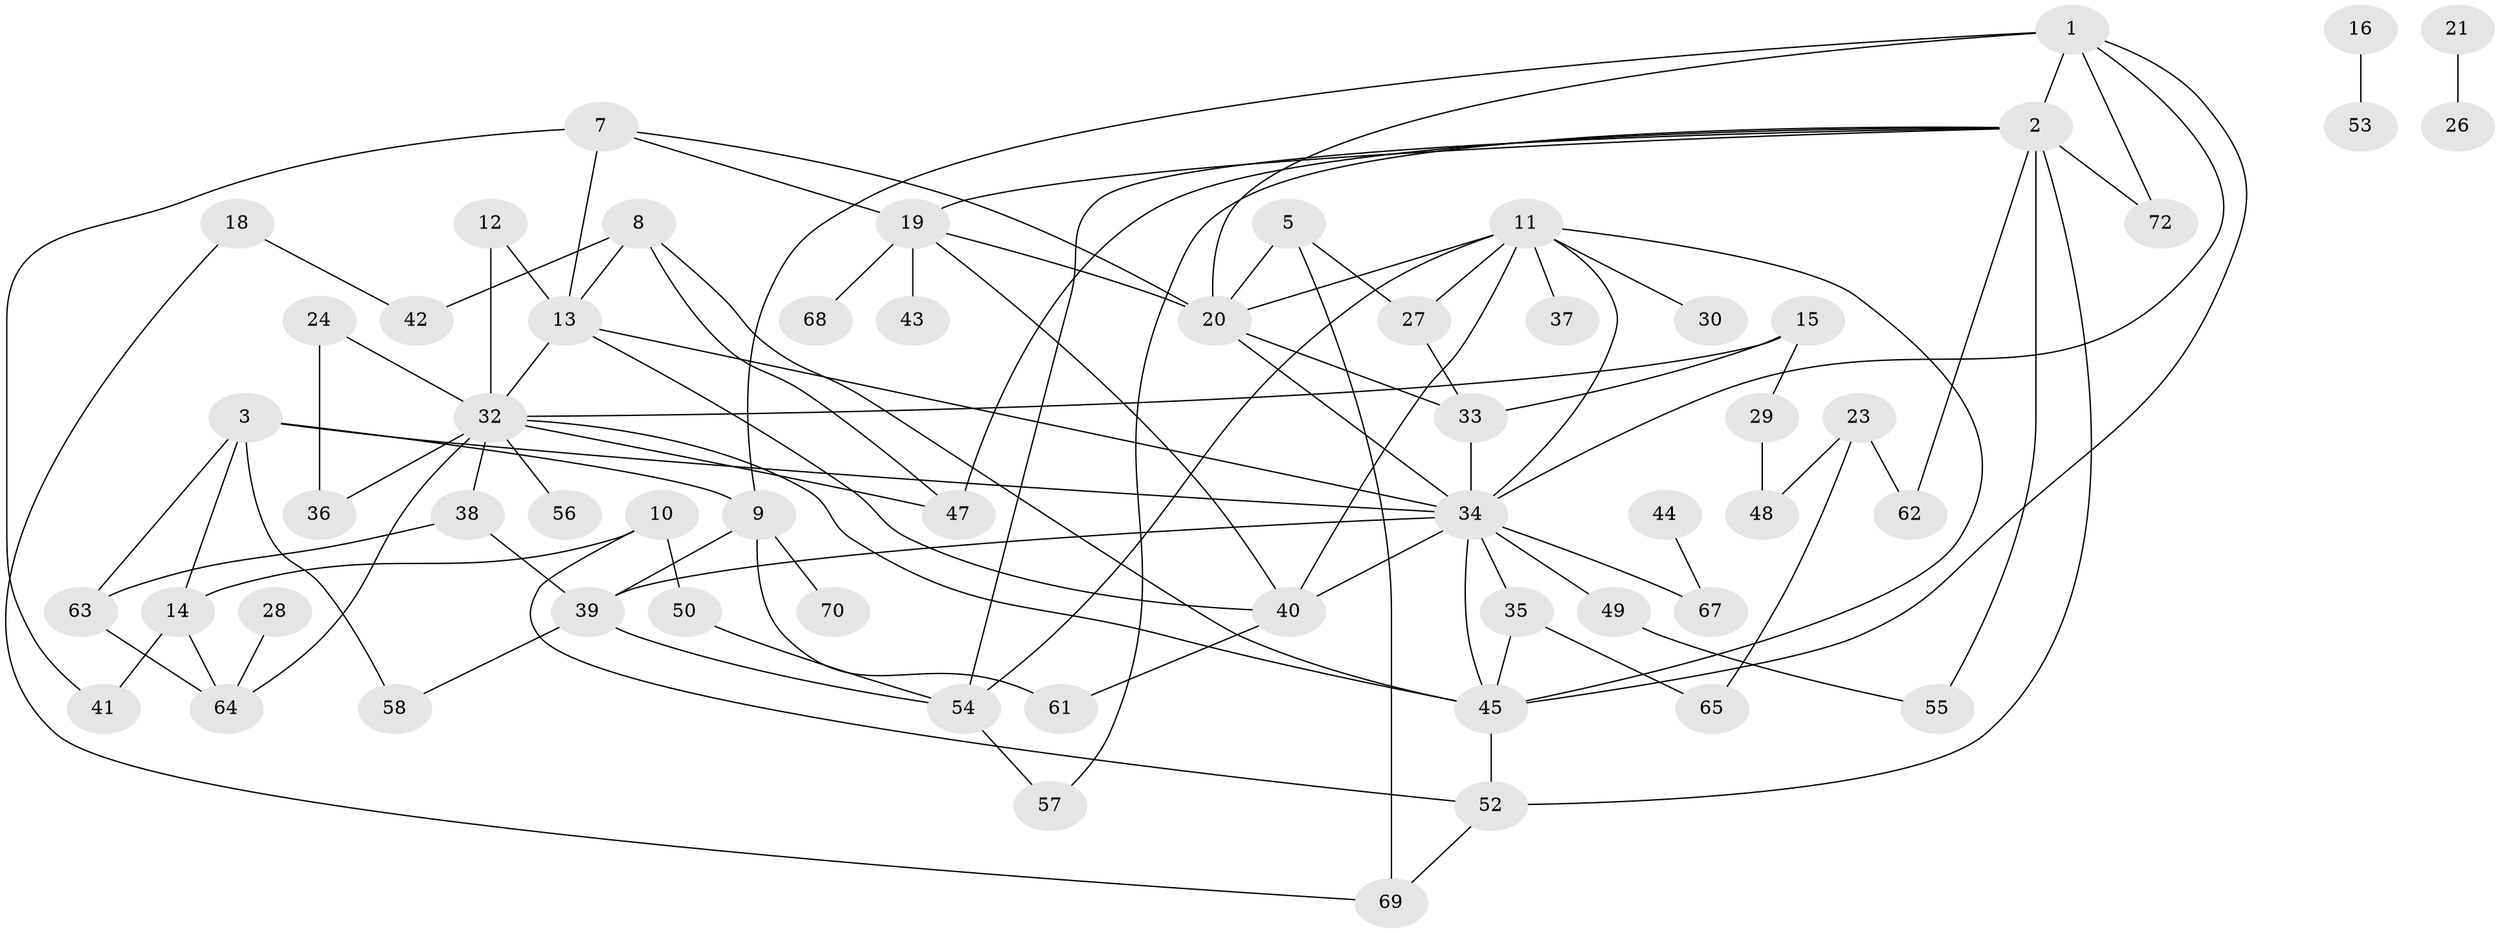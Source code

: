 // original degree distribution, {2: 0.2517482517482518, 5: 0.06293706293706294, 0: 0.08391608391608392, 1: 0.21678321678321677, 4: 0.16083916083916083, 3: 0.20279720279720279, 8: 0.006993006993006993, 6: 0.006993006993006993, 7: 0.006993006993006993}
// Generated by graph-tools (version 1.1) at 2025/33/03/09/25 02:33:37]
// undirected, 60 vertices, 99 edges
graph export_dot {
graph [start="1"]
  node [color=gray90,style=filled];
  1;
  2;
  3;
  5;
  7;
  8;
  9;
  10;
  11;
  12;
  13;
  14;
  15;
  16;
  18;
  19;
  20;
  21;
  23;
  24;
  26;
  27;
  28;
  29;
  30;
  32;
  33;
  34;
  35;
  36;
  37;
  38;
  39;
  40;
  41;
  42;
  43;
  44;
  45;
  47;
  48;
  49;
  50;
  52;
  53;
  54;
  55;
  56;
  57;
  58;
  61;
  62;
  63;
  64;
  65;
  67;
  68;
  69;
  70;
  72;
  1 -- 2 [weight=1.0];
  1 -- 9 [weight=1.0];
  1 -- 20 [weight=1.0];
  1 -- 34 [weight=1.0];
  1 -- 45 [weight=1.0];
  1 -- 72 [weight=1.0];
  2 -- 19 [weight=1.0];
  2 -- 47 [weight=1.0];
  2 -- 52 [weight=2.0];
  2 -- 54 [weight=1.0];
  2 -- 55 [weight=1.0];
  2 -- 57 [weight=1.0];
  2 -- 62 [weight=1.0];
  2 -- 72 [weight=2.0];
  3 -- 9 [weight=1.0];
  3 -- 14 [weight=1.0];
  3 -- 34 [weight=1.0];
  3 -- 58 [weight=1.0];
  3 -- 63 [weight=1.0];
  5 -- 20 [weight=1.0];
  5 -- 27 [weight=1.0];
  5 -- 69 [weight=1.0];
  7 -- 13 [weight=1.0];
  7 -- 19 [weight=1.0];
  7 -- 20 [weight=1.0];
  7 -- 41 [weight=1.0];
  8 -- 13 [weight=1.0];
  8 -- 42 [weight=1.0];
  8 -- 45 [weight=1.0];
  8 -- 47 [weight=1.0];
  9 -- 39 [weight=1.0];
  9 -- 61 [weight=1.0];
  9 -- 70 [weight=1.0];
  10 -- 14 [weight=1.0];
  10 -- 50 [weight=1.0];
  10 -- 52 [weight=1.0];
  11 -- 20 [weight=1.0];
  11 -- 27 [weight=1.0];
  11 -- 30 [weight=1.0];
  11 -- 34 [weight=1.0];
  11 -- 37 [weight=1.0];
  11 -- 40 [weight=1.0];
  11 -- 45 [weight=1.0];
  11 -- 54 [weight=1.0];
  12 -- 13 [weight=1.0];
  12 -- 32 [weight=1.0];
  13 -- 32 [weight=1.0];
  13 -- 34 [weight=1.0];
  13 -- 40 [weight=1.0];
  14 -- 41 [weight=1.0];
  14 -- 64 [weight=1.0];
  15 -- 29 [weight=1.0];
  15 -- 32 [weight=1.0];
  15 -- 33 [weight=1.0];
  16 -- 53 [weight=1.0];
  18 -- 42 [weight=1.0];
  18 -- 69 [weight=1.0];
  19 -- 20 [weight=1.0];
  19 -- 40 [weight=1.0];
  19 -- 43 [weight=1.0];
  19 -- 68 [weight=1.0];
  20 -- 33 [weight=1.0];
  20 -- 34 [weight=1.0];
  21 -- 26 [weight=1.0];
  23 -- 48 [weight=1.0];
  23 -- 62 [weight=1.0];
  23 -- 65 [weight=1.0];
  24 -- 32 [weight=1.0];
  24 -- 36 [weight=1.0];
  27 -- 33 [weight=1.0];
  28 -- 64 [weight=1.0];
  29 -- 48 [weight=1.0];
  32 -- 36 [weight=1.0];
  32 -- 38 [weight=2.0];
  32 -- 45 [weight=1.0];
  32 -- 47 [weight=1.0];
  32 -- 56 [weight=1.0];
  32 -- 64 [weight=1.0];
  33 -- 34 [weight=2.0];
  34 -- 35 [weight=1.0];
  34 -- 39 [weight=1.0];
  34 -- 40 [weight=1.0];
  34 -- 45 [weight=1.0];
  34 -- 49 [weight=1.0];
  34 -- 67 [weight=1.0];
  35 -- 45 [weight=1.0];
  35 -- 65 [weight=1.0];
  38 -- 39 [weight=1.0];
  38 -- 63 [weight=1.0];
  39 -- 54 [weight=1.0];
  39 -- 58 [weight=1.0];
  40 -- 61 [weight=1.0];
  44 -- 67 [weight=1.0];
  45 -- 52 [weight=1.0];
  49 -- 55 [weight=1.0];
  50 -- 54 [weight=1.0];
  52 -- 69 [weight=1.0];
  54 -- 57 [weight=1.0];
  63 -- 64 [weight=1.0];
}
